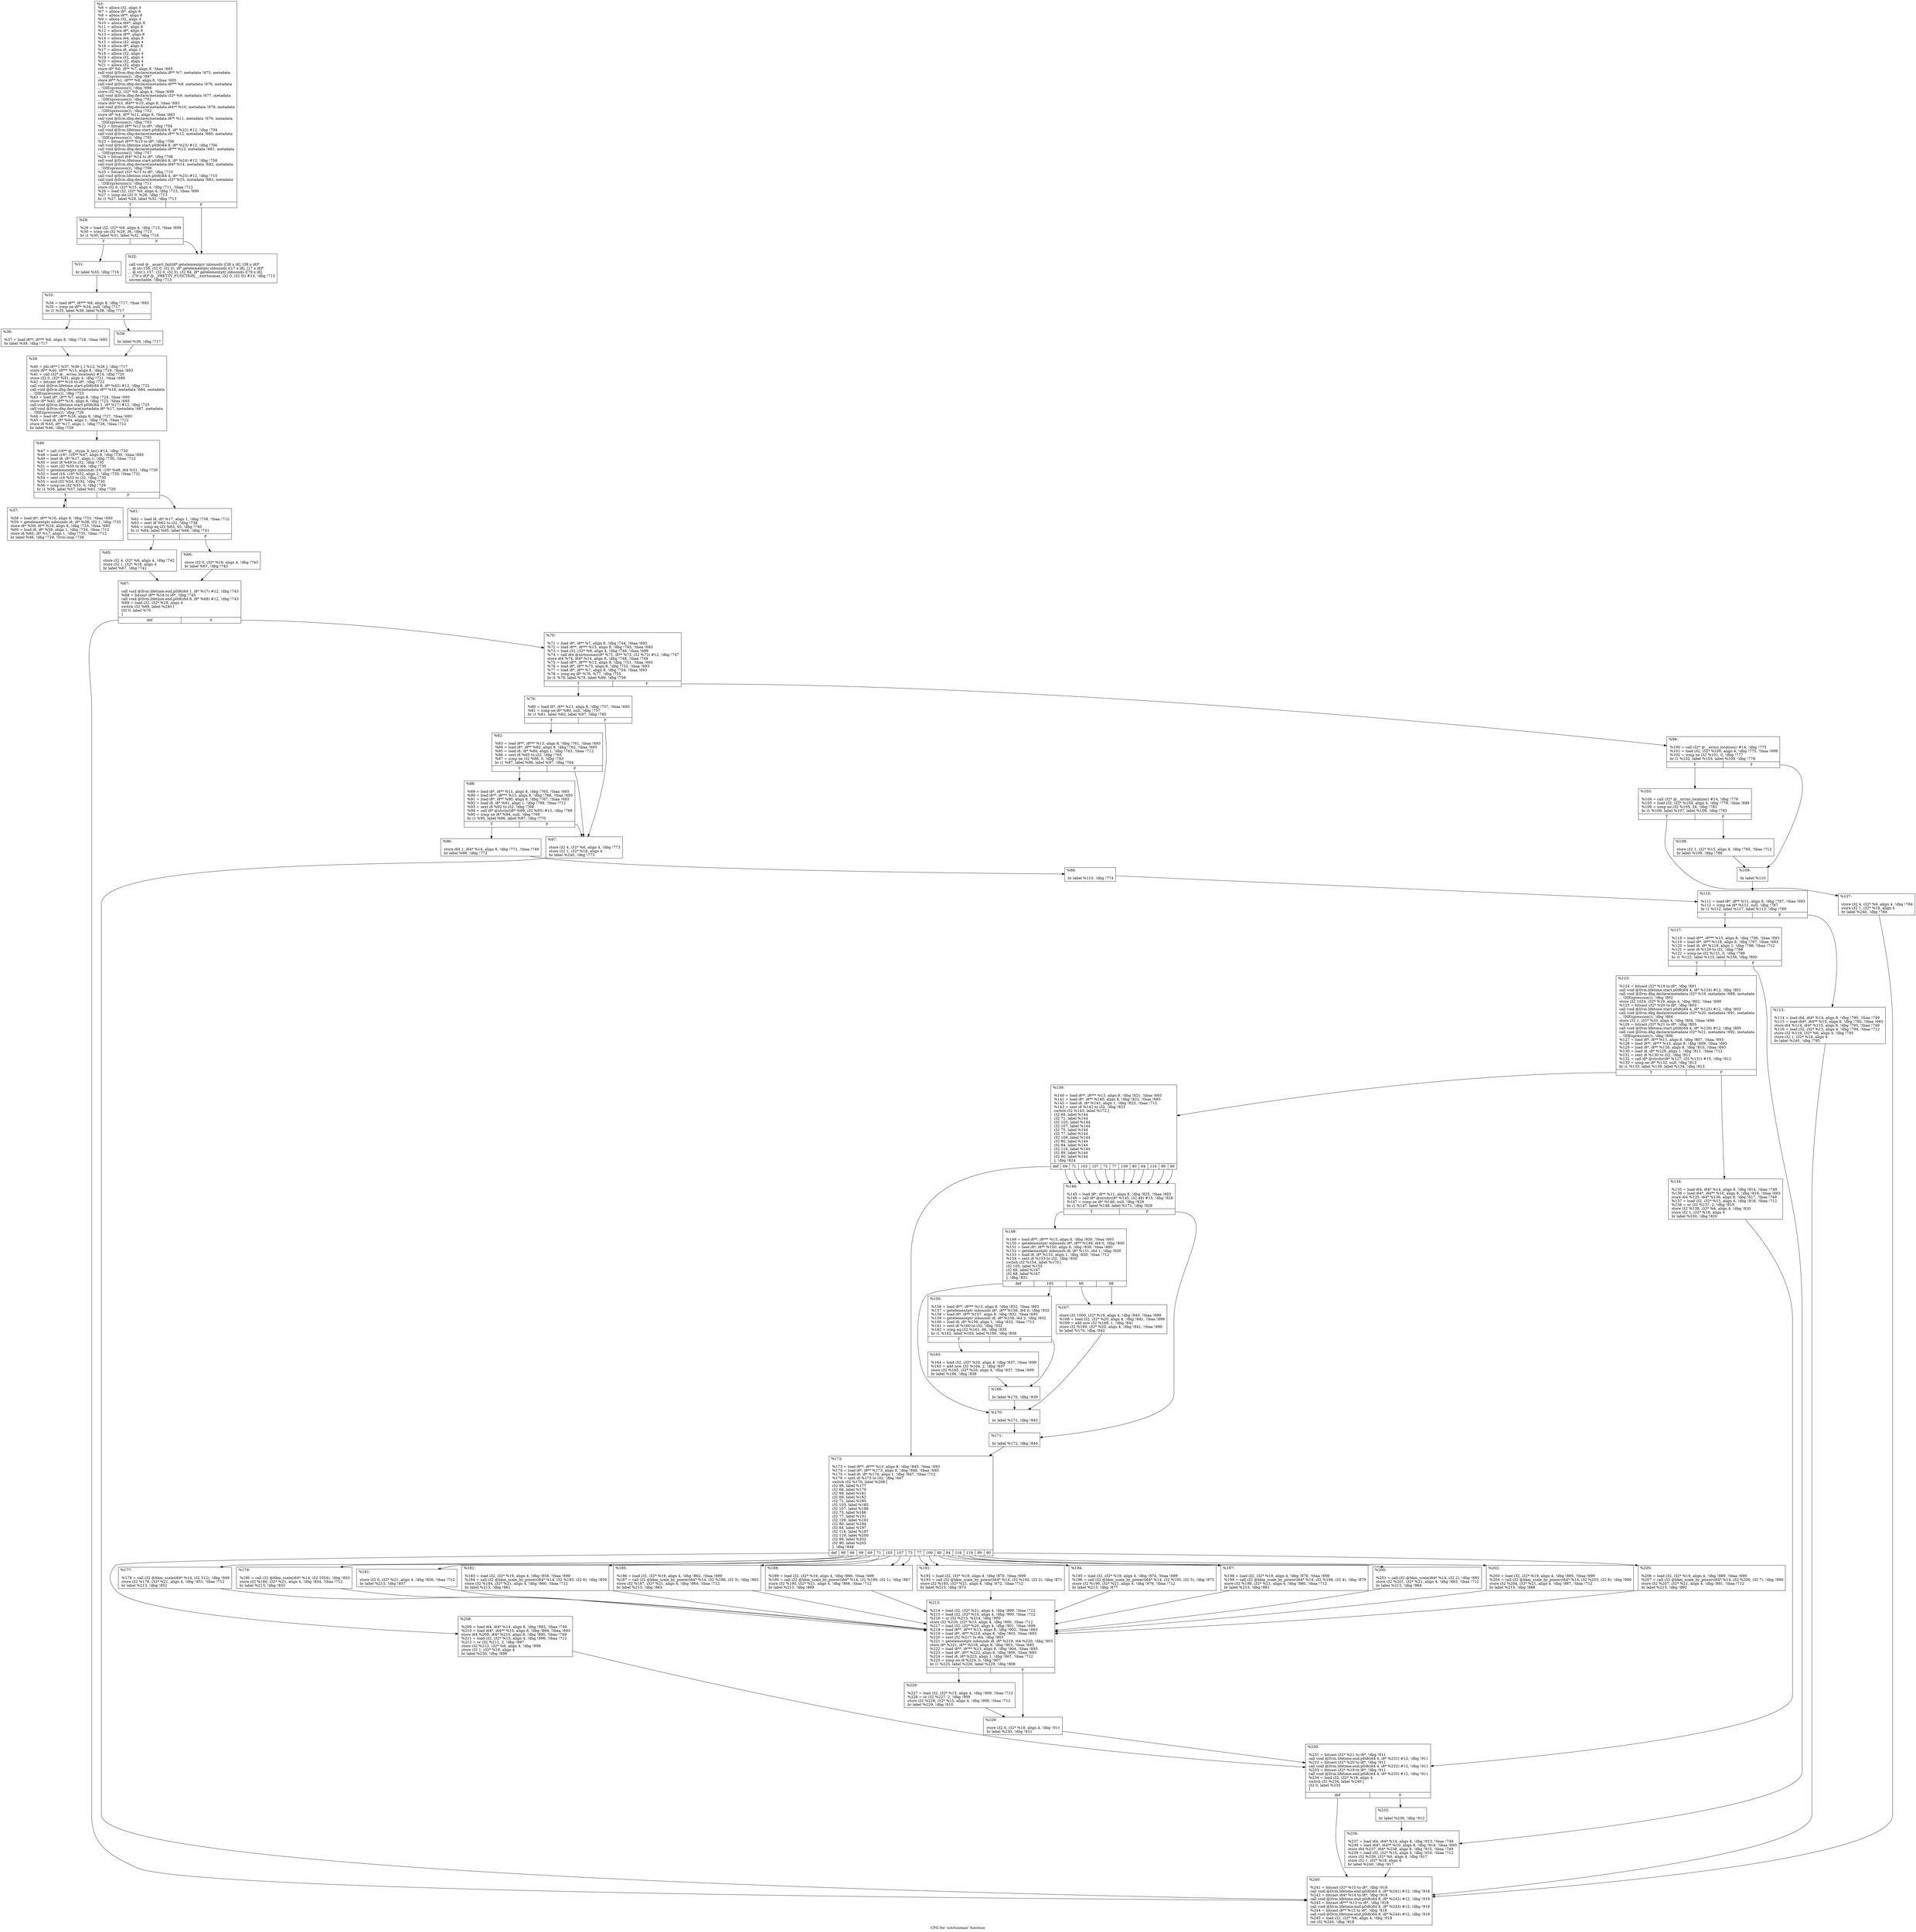 digraph "CFG for 'xstrtoumax' function" {
	label="CFG for 'xstrtoumax' function";

	Node0x1336560 [shape=record,label="{%5:\l  %6 = alloca i32, align 4\l  %7 = alloca i8*, align 8\l  %8 = alloca i8**, align 8\l  %9 = alloca i32, align 4\l  %10 = alloca i64*, align 8\l  %11 = alloca i8*, align 8\l  %12 = alloca i8*, align 8\l  %13 = alloca i8**, align 8\l  %14 = alloca i64, align 8\l  %15 = alloca i32, align 4\l  %16 = alloca i8*, align 8\l  %17 = alloca i8, align 1\l  %18 = alloca i32, align 4\l  %19 = alloca i32, align 4\l  %20 = alloca i32, align 4\l  %21 = alloca i32, align 4\l  store i8* %0, i8** %7, align 8, !tbaa !693\l  call void @llvm.dbg.declare(metadata i8** %7, metadata !675, metadata\l... !DIExpression()), !dbg !697\l  store i8** %1, i8*** %8, align 8, !tbaa !693\l  call void @llvm.dbg.declare(metadata i8*** %8, metadata !676, metadata\l... !DIExpression()), !dbg !698\l  store i32 %2, i32* %9, align 4, !tbaa !699\l  call void @llvm.dbg.declare(metadata i32* %9, metadata !677, metadata\l... !DIExpression()), !dbg !701\l  store i64* %3, i64** %10, align 8, !tbaa !693\l  call void @llvm.dbg.declare(metadata i64** %10, metadata !678, metadata\l... !DIExpression()), !dbg !702\l  store i8* %4, i8** %11, align 8, !tbaa !693\l  call void @llvm.dbg.declare(metadata i8** %11, metadata !679, metadata\l... !DIExpression()), !dbg !703\l  %22 = bitcast i8** %12 to i8*, !dbg !704\l  call void @llvm.lifetime.start.p0i8(i64 8, i8* %22) #12, !dbg !704\l  call void @llvm.dbg.declare(metadata i8** %12, metadata !680, metadata\l... !DIExpression()), !dbg !705\l  %23 = bitcast i8*** %13 to i8*, !dbg !706\l  call void @llvm.lifetime.start.p0i8(i64 8, i8* %23) #12, !dbg !706\l  call void @llvm.dbg.declare(metadata i8*** %13, metadata !681, metadata\l... !DIExpression()), !dbg !707\l  %24 = bitcast i64* %14 to i8*, !dbg !708\l  call void @llvm.lifetime.start.p0i8(i64 8, i8* %24) #12, !dbg !708\l  call void @llvm.dbg.declare(metadata i64* %14, metadata !682, metadata\l... !DIExpression()), !dbg !709\l  %25 = bitcast i32* %15 to i8*, !dbg !710\l  call void @llvm.lifetime.start.p0i8(i64 4, i8* %25) #12, !dbg !710\l  call void @llvm.dbg.declare(metadata i32* %15, metadata !683, metadata\l... !DIExpression()), !dbg !711\l  store i32 0, i32* %15, align 4, !dbg !711, !tbaa !712\l  %26 = load i32, i32* %9, align 4, !dbg !713, !tbaa !699\l  %27 = icmp sle i32 0, %26, !dbg !713\l  br i1 %27, label %28, label %32, !dbg !713\l|{<s0>T|<s1>F}}"];
	Node0x1336560:s0 -> Node0x1337950;
	Node0x1336560:s1 -> Node0x13379f0;
	Node0x1337950 [shape=record,label="{%28:\l\l  %29 = load i32, i32* %9, align 4, !dbg !713, !tbaa !699\l  %30 = icmp sle i32 %29, 36, !dbg !713\l  br i1 %30, label %31, label %32, !dbg !716\l|{<s0>T|<s1>F}}"];
	Node0x1337950:s0 -> Node0x13379a0;
	Node0x1337950:s1 -> Node0x13379f0;
	Node0x13379a0 [shape=record,label="{%31:\l\l  br label %33, !dbg !716\l}"];
	Node0x13379a0 -> Node0x1337a40;
	Node0x13379f0 [shape=record,label="{%32:\l\l  call void @__assert_fail(i8* getelementptr inbounds ([38 x i8], [38 x i8]*\l... @.str.156, i32 0, i32 0), i8* getelementptr inbounds ([17 x i8], [17 x i8]*\l... @.str.1.157, i32 0, i32 0), i32 84, i8* getelementptr inbounds ([79 x i8],\l... [79 x i8]* @__PRETTY_FUNCTION__.xstrtoumax, i32 0, i32 0)) #13, !dbg !713\l  unreachable, !dbg !713\l}"];
	Node0x1337a40 [shape=record,label="{%33:\l\l  %34 = load i8**, i8*** %8, align 8, !dbg !717, !tbaa !693\l  %35 = icmp ne i8** %34, null, !dbg !717\l  br i1 %35, label %36, label %38, !dbg !717\l|{<s0>T|<s1>F}}"];
	Node0x1337a40:s0 -> Node0x1337a90;
	Node0x1337a40:s1 -> Node0x1337ae0;
	Node0x1337a90 [shape=record,label="{%36:\l\l  %37 = load i8**, i8*** %8, align 8, !dbg !718, !tbaa !693\l  br label %39, !dbg !717\l}"];
	Node0x1337a90 -> Node0x1337b30;
	Node0x1337ae0 [shape=record,label="{%38:\l\l  br label %39, !dbg !717\l}"];
	Node0x1337ae0 -> Node0x1337b30;
	Node0x1337b30 [shape=record,label="{%39:\l\l  %40 = phi i8** [ %37, %36 ], [ %12, %38 ], !dbg !717\l  store i8** %40, i8*** %13, align 8, !dbg !719, !tbaa !693\l  %41 = call i32* @__errno_location() #14, !dbg !720\l  store i32 0, i32* %41, align 4, !dbg !721, !tbaa !699\l  %42 = bitcast i8** %16 to i8*, !dbg !722\l  call void @llvm.lifetime.start.p0i8(i64 8, i8* %42) #12, !dbg !722\l  call void @llvm.dbg.declare(metadata i8** %16, metadata !684, metadata\l... !DIExpression()), !dbg !723\l  %43 = load i8*, i8** %7, align 8, !dbg !724, !tbaa !693\l  store i8* %43, i8** %16, align 8, !dbg !723, !tbaa !693\l  call void @llvm.lifetime.start.p0i8(i64 1, i8* %17) #12, !dbg !725\l  call void @llvm.dbg.declare(metadata i8* %17, metadata !687, metadata\l... !DIExpression()), !dbg !726\l  %44 = load i8*, i8** %16, align 8, !dbg !727, !tbaa !693\l  %45 = load i8, i8* %44, align 1, !dbg !728, !tbaa !712\l  store i8 %45, i8* %17, align 1, !dbg !726, !tbaa !712\l  br label %46, !dbg !729\l}"];
	Node0x1337b30 -> Node0x1337b80;
	Node0x1337b80 [shape=record,label="{%46:\l\l  %47 = call i16** @__ctype_b_loc() #14, !dbg !730\l  %48 = load i16*, i16** %47, align 8, !dbg !730, !tbaa !693\l  %49 = load i8, i8* %17, align 1, !dbg !730, !tbaa !712\l  %50 = zext i8 %49 to i32, !dbg !730\l  %51 = sext i32 %50 to i64, !dbg !730\l  %52 = getelementptr inbounds i16, i16* %48, i64 %51, !dbg !730\l  %53 = load i16, i16* %52, align 2, !dbg !730, !tbaa !731\l  %54 = zext i16 %53 to i32, !dbg !730\l  %55 = and i32 %54, 8192, !dbg !730\l  %56 = icmp ne i32 %55, 0, !dbg !729\l  br i1 %56, label %57, label %61, !dbg !729\l|{<s0>T|<s1>F}}"];
	Node0x1337b80:s0 -> Node0x1337bd0;
	Node0x1337b80:s1 -> Node0x1337c20;
	Node0x1337bd0 [shape=record,label="{%57:\l\l  %58 = load i8*, i8** %16, align 8, !dbg !733, !tbaa !693\l  %59 = getelementptr inbounds i8, i8* %58, i32 1, !dbg !733\l  store i8* %59, i8** %16, align 8, !dbg !733, !tbaa !693\l  %60 = load i8, i8* %59, align 1, !dbg !734, !tbaa !712\l  store i8 %60, i8* %17, align 1, !dbg !735, !tbaa !712\l  br label %46, !dbg !729, !llvm.loop !736\l}"];
	Node0x1337bd0 -> Node0x1337b80;
	Node0x1337c20 [shape=record,label="{%61:\l\l  %62 = load i8, i8* %17, align 1, !dbg !738, !tbaa !712\l  %63 = zext i8 %62 to i32, !dbg !738\l  %64 = icmp eq i32 %63, 45, !dbg !740\l  br i1 %64, label %65, label %66, !dbg !741\l|{<s0>T|<s1>F}}"];
	Node0x1337c20:s0 -> Node0x1337c70;
	Node0x1337c20:s1 -> Node0x1337cc0;
	Node0x1337c70 [shape=record,label="{%65:\l\l  store i32 4, i32* %6, align 4, !dbg !742\l  store i32 1, i32* %18, align 4\l  br label %67, !dbg !742\l}"];
	Node0x1337c70 -> Node0x1337d10;
	Node0x1337cc0 [shape=record,label="{%66:\l\l  store i32 0, i32* %18, align 4, !dbg !743\l  br label %67, !dbg !743\l}"];
	Node0x1337cc0 -> Node0x1337d10;
	Node0x1337d10 [shape=record,label="{%67:\l\l  call void @llvm.lifetime.end.p0i8(i64 1, i8* %17) #12, !dbg !743\l  %68 = bitcast i8** %16 to i8*, !dbg !743\l  call void @llvm.lifetime.end.p0i8(i64 8, i8* %68) #12, !dbg !743\l  %69 = load i32, i32* %18, align 4\l  switch i32 %69, label %240 [\l    i32 0, label %70\l  ]\l|{<s0>def|<s1>0}}"];
	Node0x1337d10:s0 -> Node0x1338bc0;
	Node0x1337d10:s1 -> Node0x1337d60;
	Node0x1337d60 [shape=record,label="{%70:\l\l  %71 = load i8*, i8** %7, align 8, !dbg !744, !tbaa !693\l  %72 = load i8**, i8*** %13, align 8, !dbg !745, !tbaa !693\l  %73 = load i32, i32* %9, align 4, !dbg !746, !tbaa !699\l  %74 = call i64 @strtoumax(i8* %71, i8** %72, i32 %73) #12, !dbg !747\l  store i64 %74, i64* %14, align 8, !dbg !748, !tbaa !749\l  %75 = load i8**, i8*** %13, align 8, !dbg !751, !tbaa !693\l  %76 = load i8*, i8** %75, align 8, !dbg !753, !tbaa !693\l  %77 = load i8*, i8** %7, align 8, !dbg !754, !tbaa !693\l  %78 = icmp eq i8* %76, %77, !dbg !755\l  br i1 %78, label %79, label %99, !dbg !756\l|{<s0>T|<s1>F}}"];
	Node0x1337d60:s0 -> Node0x1337db0;
	Node0x1337d60:s1 -> Node0x1337f90;
	Node0x1337db0 [shape=record,label="{%79:\l\l  %80 = load i8*, i8** %11, align 8, !dbg !757, !tbaa !693\l  %81 = icmp ne i8* %80, null, !dbg !757\l  br i1 %81, label %82, label %97, !dbg !760\l|{<s0>T|<s1>F}}"];
	Node0x1337db0:s0 -> Node0x1337e00;
	Node0x1337db0:s1 -> Node0x1337ef0;
	Node0x1337e00 [shape=record,label="{%82:\l\l  %83 = load i8**, i8*** %13, align 8, !dbg !761, !tbaa !693\l  %84 = load i8*, i8** %83, align 8, !dbg !762, !tbaa !693\l  %85 = load i8, i8* %84, align 1, !dbg !763, !tbaa !712\l  %86 = sext i8 %85 to i32, !dbg !763\l  %87 = icmp ne i32 %86, 0, !dbg !763\l  br i1 %87, label %88, label %97, !dbg !764\l|{<s0>T|<s1>F}}"];
	Node0x1337e00:s0 -> Node0x1337e50;
	Node0x1337e00:s1 -> Node0x1337ef0;
	Node0x1337e50 [shape=record,label="{%88:\l\l  %89 = load i8*, i8** %11, align 8, !dbg !765, !tbaa !693\l  %90 = load i8**, i8*** %13, align 8, !dbg !766, !tbaa !693\l  %91 = load i8*, i8** %90, align 8, !dbg !767, !tbaa !693\l  %92 = load i8, i8* %91, align 1, !dbg !768, !tbaa !712\l  %93 = sext i8 %92 to i32, !dbg !768\l  %94 = call i8* @strchr(i8* %89, i32 %93) #15, !dbg !769\l  %95 = icmp ne i8* %94, null, !dbg !769\l  br i1 %95, label %96, label %97, !dbg !770\l|{<s0>T|<s1>F}}"];
	Node0x1337e50:s0 -> Node0x1337ea0;
	Node0x1337e50:s1 -> Node0x1337ef0;
	Node0x1337ea0 [shape=record,label="{%96:\l\l  store i64 1, i64* %14, align 8, !dbg !771, !tbaa !749\l  br label %98, !dbg !772\l}"];
	Node0x1337ea0 -> Node0x1337f40;
	Node0x1337ef0 [shape=record,label="{%97:\l\l  store i32 4, i32* %6, align 4, !dbg !773\l  store i32 1, i32* %18, align 4\l  br label %240, !dbg !773\l}"];
	Node0x1337ef0 -> Node0x1338bc0;
	Node0x1337f40 [shape=record,label="{%98:\l\l  br label %110, !dbg !774\l}"];
	Node0x1337f40 -> Node0x1338120;
	Node0x1337f90 [shape=record,label="{%99:\l\l  %100 = call i32* @__errno_location() #14, !dbg !775\l  %101 = load i32, i32* %100, align 4, !dbg !775, !tbaa !699\l  %102 = icmp ne i32 %101, 0, !dbg !777\l  br i1 %102, label %103, label %109, !dbg !778\l|{<s0>T|<s1>F}}"];
	Node0x1337f90:s0 -> Node0x1337fe0;
	Node0x1337f90:s1 -> Node0x13380d0;
	Node0x1337fe0 [shape=record,label="{%103:\l\l  %104 = call i32* @__errno_location() #14, !dbg !779\l  %105 = load i32, i32* %104, align 4, !dbg !779, !tbaa !699\l  %106 = icmp ne i32 %105, 34, !dbg !782\l  br i1 %106, label %107, label %108, !dbg !783\l|{<s0>T|<s1>F}}"];
	Node0x1337fe0:s0 -> Node0x1338030;
	Node0x1337fe0:s1 -> Node0x1338080;
	Node0x1338030 [shape=record,label="{%107:\l\l  store i32 4, i32* %6, align 4, !dbg !784\l  store i32 1, i32* %18, align 4\l  br label %240, !dbg !784\l}"];
	Node0x1338030 -> Node0x1338bc0;
	Node0x1338080 [shape=record,label="{%108:\l\l  store i32 1, i32* %15, align 4, !dbg !785, !tbaa !712\l  br label %109, !dbg !786\l}"];
	Node0x1338080 -> Node0x13380d0;
	Node0x13380d0 [shape=record,label="{%109:\l\l  br label %110\l}"];
	Node0x13380d0 -> Node0x1338120;
	Node0x1338120 [shape=record,label="{%110:\l\l  %111 = load i8*, i8** %11, align 8, !dbg !787, !tbaa !693\l  %112 = icmp ne i8* %111, null, !dbg !787\l  br i1 %112, label %117, label %113, !dbg !789\l|{<s0>T|<s1>F}}"];
	Node0x1338120:s0 -> Node0x13381c0;
	Node0x1338120:s1 -> Node0x1338170;
	Node0x1338170 [shape=record,label="{%113:\l\l  %114 = load i64, i64* %14, align 8, !dbg !790, !tbaa !749\l  %115 = load i64*, i64** %10, align 8, !dbg !792, !tbaa !693\l  store i64 %114, i64* %115, align 8, !dbg !793, !tbaa !749\l  %116 = load i32, i32* %15, align 4, !dbg !794, !tbaa !712\l  store i32 %116, i32* %6, align 4, !dbg !795\l  store i32 1, i32* %18, align 4\l  br label %240, !dbg !795\l}"];
	Node0x1338170 -> Node0x1338bc0;
	Node0x13381c0 [shape=record,label="{%117:\l\l  %118 = load i8**, i8*** %13, align 8, !dbg !796, !tbaa !693\l  %119 = load i8*, i8** %118, align 8, !dbg !797, !tbaa !693\l  %120 = load i8, i8* %119, align 1, !dbg !798, !tbaa !712\l  %121 = sext i8 %120 to i32, !dbg !798\l  %122 = icmp ne i32 %121, 0, !dbg !799\l  br i1 %122, label %123, label %236, !dbg !800\l|{<s0>T|<s1>F}}"];
	Node0x13381c0:s0 -> Node0x1338210;
	Node0x13381c0:s1 -> Node0x1338b70;
	Node0x1338210 [shape=record,label="{%123:\l\l  %124 = bitcast i32* %19 to i8*, !dbg !801\l  call void @llvm.lifetime.start.p0i8(i64 4, i8* %124) #12, !dbg !801\l  call void @llvm.dbg.declare(metadata i32* %19, metadata !688, metadata\l... !DIExpression()), !dbg !802\l  store i32 1024, i32* %19, align 4, !dbg !802, !tbaa !699\l  %125 = bitcast i32* %20 to i8*, !dbg !803\l  call void @llvm.lifetime.start.p0i8(i64 4, i8* %125) #12, !dbg !803\l  call void @llvm.dbg.declare(metadata i32* %20, metadata !691, metadata\l... !DIExpression()), !dbg !804\l  store i32 1, i32* %20, align 4, !dbg !804, !tbaa !699\l  %126 = bitcast i32* %21 to i8*, !dbg !805\l  call void @llvm.lifetime.start.p0i8(i64 4, i8* %126) #12, !dbg !805\l  call void @llvm.dbg.declare(metadata i32* %21, metadata !692, metadata\l... !DIExpression()), !dbg !806\l  %127 = load i8*, i8** %11, align 8, !dbg !807, !tbaa !693\l  %128 = load i8**, i8*** %13, align 8, !dbg !809, !tbaa !693\l  %129 = load i8*, i8** %128, align 8, !dbg !810, !tbaa !693\l  %130 = load i8, i8* %129, align 1, !dbg !811, !tbaa !712\l  %131 = sext i8 %130 to i32, !dbg !811\l  %132 = call i8* @strchr(i8* %127, i32 %131) #15, !dbg !812\l  %133 = icmp ne i8* %132, null, !dbg !812\l  br i1 %133, label %139, label %134, !dbg !813\l|{<s0>T|<s1>F}}"];
	Node0x1338210:s0 -> Node0x13382b0;
	Node0x1338210:s1 -> Node0x1338260;
	Node0x1338260 [shape=record,label="{%134:\l\l  %135 = load i64, i64* %14, align 8, !dbg !814, !tbaa !749\l  %136 = load i64*, i64** %10, align 8, !dbg !816, !tbaa !693\l  store i64 %135, i64* %136, align 8, !dbg !817, !tbaa !749\l  %137 = load i32, i32* %15, align 4, !dbg !818, !tbaa !712\l  %138 = or i32 %137, 2, !dbg !819\l  store i32 %138, i32* %6, align 4, !dbg !820\l  store i32 1, i32* %18, align 4\l  br label %230, !dbg !820\l}"];
	Node0x1338260 -> Node0x1338ad0;
	Node0x13382b0 [shape=record,label="{%139:\l\l  %140 = load i8**, i8*** %13, align 8, !dbg !821, !tbaa !693\l  %141 = load i8*, i8** %140, align 8, !dbg !822, !tbaa !693\l  %142 = load i8, i8* %141, align 1, !dbg !823, !tbaa !712\l  %143 = sext i8 %142 to i32, !dbg !823\l  switch i32 %143, label %172 [\l    i32 69, label %144\l    i32 71, label %144\l    i32 103, label %144\l    i32 107, label %144\l    i32 75, label %144\l    i32 77, label %144\l    i32 109, label %144\l    i32 80, label %144\l    i32 84, label %144\l    i32 116, label %144\l    i32 89, label %144\l    i32 90, label %144\l  ], !dbg !824\l|{<s0>def|<s1>69|<s2>71|<s3>103|<s4>107|<s5>75|<s6>77|<s7>109|<s8>80|<s9>84|<s10>116|<s11>89|<s12>90}}"];
	Node0x13382b0:s0 -> Node0x1338580;
	Node0x13382b0:s1 -> Node0x1338300;
	Node0x13382b0:s2 -> Node0x1338300;
	Node0x13382b0:s3 -> Node0x1338300;
	Node0x13382b0:s4 -> Node0x1338300;
	Node0x13382b0:s5 -> Node0x1338300;
	Node0x13382b0:s6 -> Node0x1338300;
	Node0x13382b0:s7 -> Node0x1338300;
	Node0x13382b0:s8 -> Node0x1338300;
	Node0x13382b0:s9 -> Node0x1338300;
	Node0x13382b0:s10 -> Node0x1338300;
	Node0x13382b0:s11 -> Node0x1338300;
	Node0x13382b0:s12 -> Node0x1338300;
	Node0x1338300 [shape=record,label="{%144:\l\l  %145 = load i8*, i8** %11, align 8, !dbg !825, !tbaa !693\l  %146 = call i8* @strchr(i8* %145, i32 48) #15, !dbg !828\l  %147 = icmp ne i8* %146, null, !dbg !828\l  br i1 %147, label %148, label %171, !dbg !829\l|{<s0>T|<s1>F}}"];
	Node0x1338300:s0 -> Node0x1338350;
	Node0x1338300:s1 -> Node0x1338530;
	Node0x1338350 [shape=record,label="{%148:\l\l  %149 = load i8**, i8*** %13, align 8, !dbg !830, !tbaa !693\l  %150 = getelementptr inbounds i8*, i8** %149, i64 0, !dbg !830\l  %151 = load i8*, i8** %150, align 8, !dbg !830, !tbaa !693\l  %152 = getelementptr inbounds i8, i8* %151, i64 1, !dbg !830\l  %153 = load i8, i8* %152, align 1, !dbg !830, !tbaa !712\l  %154 = sext i8 %153 to i32, !dbg !830\l  switch i32 %154, label %170 [\l    i32 105, label %155\l    i32 66, label %167\l    i32 68, label %167\l  ], !dbg !831\l|{<s0>def|<s1>105|<s2>66|<s3>68}}"];
	Node0x1338350:s0 -> Node0x13384e0;
	Node0x1338350:s1 -> Node0x13383a0;
	Node0x1338350:s2 -> Node0x1338490;
	Node0x1338350:s3 -> Node0x1338490;
	Node0x13383a0 [shape=record,label="{%155:\l\l  %156 = load i8**, i8*** %13, align 8, !dbg !832, !tbaa !693\l  %157 = getelementptr inbounds i8*, i8** %156, i64 0, !dbg !832\l  %158 = load i8*, i8** %157, align 8, !dbg !832, !tbaa !693\l  %159 = getelementptr inbounds i8, i8* %158, i64 2, !dbg !832\l  %160 = load i8, i8* %159, align 1, !dbg !832, !tbaa !712\l  %161 = sext i8 %160 to i32, !dbg !832\l  %162 = icmp eq i32 %161, 66, !dbg !835\l  br i1 %162, label %163, label %166, !dbg !836\l|{<s0>T|<s1>F}}"];
	Node0x13383a0:s0 -> Node0x13383f0;
	Node0x13383a0:s1 -> Node0x1338440;
	Node0x13383f0 [shape=record,label="{%163:\l\l  %164 = load i32, i32* %20, align 4, !dbg !837, !tbaa !699\l  %165 = add nsw i32 %164, 2, !dbg !837\l  store i32 %165, i32* %20, align 4, !dbg !837, !tbaa !699\l  br label %166, !dbg !838\l}"];
	Node0x13383f0 -> Node0x1338440;
	Node0x1338440 [shape=record,label="{%166:\l\l  br label %170, !dbg !839\l}"];
	Node0x1338440 -> Node0x13384e0;
	Node0x1338490 [shape=record,label="{%167:\l\l  store i32 1000, i32* %19, align 4, !dbg !840, !tbaa !699\l  %168 = load i32, i32* %20, align 4, !dbg !841, !tbaa !699\l  %169 = add nsw i32 %168, 1, !dbg !841\l  store i32 %169, i32* %20, align 4, !dbg !841, !tbaa !699\l  br label %170, !dbg !842\l}"];
	Node0x1338490 -> Node0x13384e0;
	Node0x13384e0 [shape=record,label="{%170:\l\l  br label %171, !dbg !843\l}"];
	Node0x13384e0 -> Node0x1338530;
	Node0x1338530 [shape=record,label="{%171:\l\l  br label %172, !dbg !844\l}"];
	Node0x1338530 -> Node0x1338580;
	Node0x1338580 [shape=record,label="{%172:\l\l  %173 = load i8**, i8*** %13, align 8, !dbg !845, !tbaa !693\l  %174 = load i8*, i8** %173, align 8, !dbg !846, !tbaa !693\l  %175 = load i8, i8* %174, align 1, !dbg !847, !tbaa !712\l  %176 = sext i8 %175 to i32, !dbg !847\l  switch i32 %176, label %208 [\l    i32 98, label %177\l    i32 66, label %179\l    i32 99, label %181\l    i32 69, label %182\l    i32 71, label %185\l    i32 103, label %185\l    i32 107, label %188\l    i32 75, label %188\l    i32 77, label %191\l    i32 109, label %191\l    i32 80, label %194\l    i32 84, label %197\l    i32 116, label %197\l    i32 119, label %200\l    i32 89, label %202\l    i32 90, label %205\l  ], !dbg !848\l|{<s0>def|<s1>98|<s2>66|<s3>99|<s4>69|<s5>71|<s6>103|<s7>107|<s8>75|<s9>77|<s10>109|<s11>80|<s12>84|<s13>116|<s14>119|<s15>89|<s16>90}}"];
	Node0x1338580:s0 -> Node0x1338990;
	Node0x1338580:s1 -> Node0x13385d0;
	Node0x1338580:s2 -> Node0x1338620;
	Node0x1338580:s3 -> Node0x1338670;
	Node0x1338580:s4 -> Node0x13386c0;
	Node0x1338580:s5 -> Node0x1338710;
	Node0x1338580:s6 -> Node0x1338710;
	Node0x1338580:s7 -> Node0x1338760;
	Node0x1338580:s8 -> Node0x1338760;
	Node0x1338580:s9 -> Node0x13387b0;
	Node0x1338580:s10 -> Node0x13387b0;
	Node0x1338580:s11 -> Node0x1338800;
	Node0x1338580:s12 -> Node0x1338850;
	Node0x1338580:s13 -> Node0x1338850;
	Node0x1338580:s14 -> Node0x13388a0;
	Node0x1338580:s15 -> Node0x13388f0;
	Node0x1338580:s16 -> Node0x1338940;
	Node0x13385d0 [shape=record,label="{%177:\l\l  %178 = call i32 @bkm_scale(i64* %14, i32 512), !dbg !849\l  store i32 %178, i32* %21, align 4, !dbg !851, !tbaa !712\l  br label %213, !dbg !852\l}"];
	Node0x13385d0 -> Node0x13389e0;
	Node0x1338620 [shape=record,label="{%179:\l\l  %180 = call i32 @bkm_scale(i64* %14, i32 1024), !dbg !853\l  store i32 %180, i32* %21, align 4, !dbg !854, !tbaa !712\l  br label %213, !dbg !855\l}"];
	Node0x1338620 -> Node0x13389e0;
	Node0x1338670 [shape=record,label="{%181:\l\l  store i32 0, i32* %21, align 4, !dbg !856, !tbaa !712\l  br label %213, !dbg !857\l}"];
	Node0x1338670 -> Node0x13389e0;
	Node0x13386c0 [shape=record,label="{%182:\l\l  %183 = load i32, i32* %19, align 4, !dbg !858, !tbaa !699\l  %184 = call i32 @bkm_scale_by_power(i64* %14, i32 %183, i32 6), !dbg !859\l  store i32 %184, i32* %21, align 4, !dbg !860, !tbaa !712\l  br label %213, !dbg !861\l}"];
	Node0x13386c0 -> Node0x13389e0;
	Node0x1338710 [shape=record,label="{%185:\l\l  %186 = load i32, i32* %19, align 4, !dbg !862, !tbaa !699\l  %187 = call i32 @bkm_scale_by_power(i64* %14, i32 %186, i32 3), !dbg !863\l  store i32 %187, i32* %21, align 4, !dbg !864, !tbaa !712\l  br label %213, !dbg !865\l}"];
	Node0x1338710 -> Node0x13389e0;
	Node0x1338760 [shape=record,label="{%188:\l\l  %189 = load i32, i32* %19, align 4, !dbg !866, !tbaa !699\l  %190 = call i32 @bkm_scale_by_power(i64* %14, i32 %189, i32 1), !dbg !867\l  store i32 %190, i32* %21, align 4, !dbg !868, !tbaa !712\l  br label %213, !dbg !869\l}"];
	Node0x1338760 -> Node0x13389e0;
	Node0x13387b0 [shape=record,label="{%191:\l\l  %192 = load i32, i32* %19, align 4, !dbg !870, !tbaa !699\l  %193 = call i32 @bkm_scale_by_power(i64* %14, i32 %192, i32 2), !dbg !871\l  store i32 %193, i32* %21, align 4, !dbg !872, !tbaa !712\l  br label %213, !dbg !873\l}"];
	Node0x13387b0 -> Node0x13389e0;
	Node0x1338800 [shape=record,label="{%194:\l\l  %195 = load i32, i32* %19, align 4, !dbg !874, !tbaa !699\l  %196 = call i32 @bkm_scale_by_power(i64* %14, i32 %195, i32 5), !dbg !875\l  store i32 %196, i32* %21, align 4, !dbg !876, !tbaa !712\l  br label %213, !dbg !877\l}"];
	Node0x1338800 -> Node0x13389e0;
	Node0x1338850 [shape=record,label="{%197:\l\l  %198 = load i32, i32* %19, align 4, !dbg !878, !tbaa !699\l  %199 = call i32 @bkm_scale_by_power(i64* %14, i32 %198, i32 4), !dbg !879\l  store i32 %199, i32* %21, align 4, !dbg !880, !tbaa !712\l  br label %213, !dbg !881\l}"];
	Node0x1338850 -> Node0x13389e0;
	Node0x13388a0 [shape=record,label="{%200:\l\l  %201 = call i32 @bkm_scale(i64* %14, i32 2), !dbg !882\l  store i32 %201, i32* %21, align 4, !dbg !883, !tbaa !712\l  br label %213, !dbg !884\l}"];
	Node0x13388a0 -> Node0x13389e0;
	Node0x13388f0 [shape=record,label="{%202:\l\l  %203 = load i32, i32* %19, align 4, !dbg !885, !tbaa !699\l  %204 = call i32 @bkm_scale_by_power(i64* %14, i32 %203, i32 8), !dbg !886\l  store i32 %204, i32* %21, align 4, !dbg !887, !tbaa !712\l  br label %213, !dbg !888\l}"];
	Node0x13388f0 -> Node0x13389e0;
	Node0x1338940 [shape=record,label="{%205:\l\l  %206 = load i32, i32* %19, align 4, !dbg !889, !tbaa !699\l  %207 = call i32 @bkm_scale_by_power(i64* %14, i32 %206, i32 7), !dbg !890\l  store i32 %207, i32* %21, align 4, !dbg !891, !tbaa !712\l  br label %213, !dbg !892\l}"];
	Node0x1338940 -> Node0x13389e0;
	Node0x1338990 [shape=record,label="{%208:\l\l  %209 = load i64, i64* %14, align 8, !dbg !893, !tbaa !749\l  %210 = load i64*, i64** %10, align 8, !dbg !894, !tbaa !693\l  store i64 %209, i64* %210, align 8, !dbg !895, !tbaa !749\l  %211 = load i32, i32* %15, align 4, !dbg !896, !tbaa !712\l  %212 = or i32 %211, 2, !dbg !897\l  store i32 %212, i32* %6, align 4, !dbg !898\l  store i32 1, i32* %18, align 4\l  br label %230, !dbg !898\l}"];
	Node0x1338990 -> Node0x1338ad0;
	Node0x13389e0 [shape=record,label="{%213:\l\l  %214 = load i32, i32* %21, align 4, !dbg !899, !tbaa !712\l  %215 = load i32, i32* %15, align 4, !dbg !900, !tbaa !712\l  %216 = or i32 %215, %214, !dbg !900\l  store i32 %216, i32* %15, align 4, !dbg !900, !tbaa !712\l  %217 = load i32, i32* %20, align 4, !dbg !901, !tbaa !699\l  %218 = load i8**, i8*** %13, align 8, !dbg !902, !tbaa !693\l  %219 = load i8*, i8** %218, align 8, !dbg !903, !tbaa !693\l  %220 = sext i32 %217 to i64, !dbg !903\l  %221 = getelementptr inbounds i8, i8* %219, i64 %220, !dbg !903\l  store i8* %221, i8** %218, align 8, !dbg !903, !tbaa !693\l  %222 = load i8**, i8*** %13, align 8, !dbg !904, !tbaa !693\l  %223 = load i8*, i8** %222, align 8, !dbg !906, !tbaa !693\l  %224 = load i8, i8* %223, align 1, !dbg !907, !tbaa !712\l  %225 = icmp ne i8 %224, 0, !dbg !907\l  br i1 %225, label %226, label %229, !dbg !908\l|{<s0>T|<s1>F}}"];
	Node0x13389e0:s0 -> Node0x1338a30;
	Node0x13389e0:s1 -> Node0x1338a80;
	Node0x1338a30 [shape=record,label="{%226:\l\l  %227 = load i32, i32* %15, align 4, !dbg !909, !tbaa !712\l  %228 = or i32 %227, 2, !dbg !909\l  store i32 %228, i32* %15, align 4, !dbg !909, !tbaa !712\l  br label %229, !dbg !910\l}"];
	Node0x1338a30 -> Node0x1338a80;
	Node0x1338a80 [shape=record,label="{%229:\l\l  store i32 0, i32* %18, align 4, !dbg !911\l  br label %230, !dbg !911\l}"];
	Node0x1338a80 -> Node0x1338ad0;
	Node0x1338ad0 [shape=record,label="{%230:\l\l  %231 = bitcast i32* %21 to i8*, !dbg !911\l  call void @llvm.lifetime.end.p0i8(i64 4, i8* %231) #12, !dbg !911\l  %232 = bitcast i32* %20 to i8*, !dbg !911\l  call void @llvm.lifetime.end.p0i8(i64 4, i8* %232) #12, !dbg !911\l  %233 = bitcast i32* %19 to i8*, !dbg !911\l  call void @llvm.lifetime.end.p0i8(i64 4, i8* %233) #12, !dbg !911\l  %234 = load i32, i32* %18, align 4\l  switch i32 %234, label %240 [\l    i32 0, label %235\l  ]\l|{<s0>def|<s1>0}}"];
	Node0x1338ad0:s0 -> Node0x1338bc0;
	Node0x1338ad0:s1 -> Node0x1338b20;
	Node0x1338b20 [shape=record,label="{%235:\l\l  br label %236, !dbg !912\l}"];
	Node0x1338b20 -> Node0x1338b70;
	Node0x1338b70 [shape=record,label="{%236:\l\l  %237 = load i64, i64* %14, align 8, !dbg !913, !tbaa !749\l  %238 = load i64*, i64** %10, align 8, !dbg !914, !tbaa !693\l  store i64 %237, i64* %238, align 8, !dbg !915, !tbaa !749\l  %239 = load i32, i32* %15, align 4, !dbg !916, !tbaa !712\l  store i32 %239, i32* %6, align 4, !dbg !917\l  store i32 1, i32* %18, align 4\l  br label %240, !dbg !917\l}"];
	Node0x1338b70 -> Node0x1338bc0;
	Node0x1338bc0 [shape=record,label="{%240:\l\l  %241 = bitcast i32* %15 to i8*, !dbg !918\l  call void @llvm.lifetime.end.p0i8(i64 4, i8* %241) #12, !dbg !918\l  %242 = bitcast i64* %14 to i8*, !dbg !918\l  call void @llvm.lifetime.end.p0i8(i64 8, i8* %242) #12, !dbg !918\l  %243 = bitcast i8*** %13 to i8*, !dbg !918\l  call void @llvm.lifetime.end.p0i8(i64 8, i8* %243) #12, !dbg !918\l  %244 = bitcast i8** %12 to i8*, !dbg !918\l  call void @llvm.lifetime.end.p0i8(i64 8, i8* %244) #12, !dbg !918\l  %245 = load i32, i32* %6, align 4, !dbg !918\l  ret i32 %245, !dbg !918\l}"];
}
